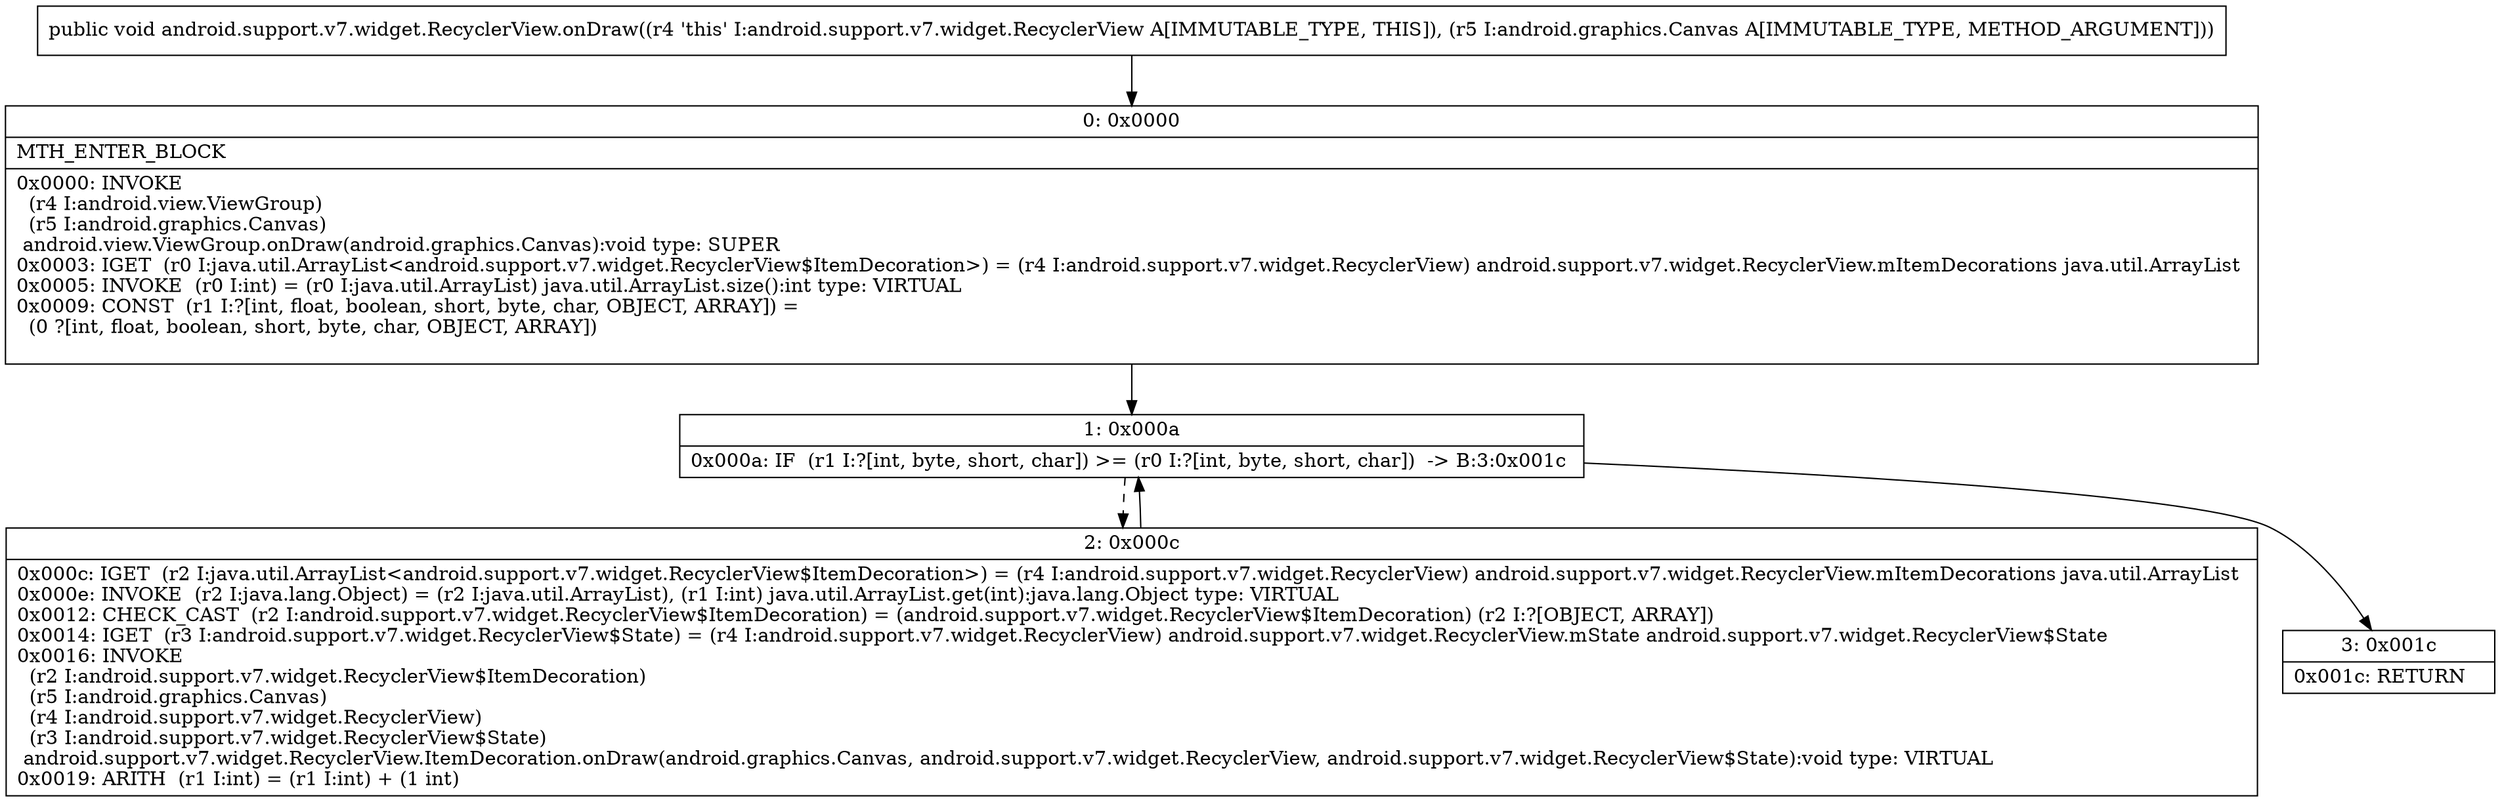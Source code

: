 digraph "CFG forandroid.support.v7.widget.RecyclerView.onDraw(Landroid\/graphics\/Canvas;)V" {
Node_0 [shape=record,label="{0\:\ 0x0000|MTH_ENTER_BLOCK\l|0x0000: INVOKE  \l  (r4 I:android.view.ViewGroup)\l  (r5 I:android.graphics.Canvas)\l android.view.ViewGroup.onDraw(android.graphics.Canvas):void type: SUPER \l0x0003: IGET  (r0 I:java.util.ArrayList\<android.support.v7.widget.RecyclerView$ItemDecoration\>) = (r4 I:android.support.v7.widget.RecyclerView) android.support.v7.widget.RecyclerView.mItemDecorations java.util.ArrayList \l0x0005: INVOKE  (r0 I:int) = (r0 I:java.util.ArrayList) java.util.ArrayList.size():int type: VIRTUAL \l0x0009: CONST  (r1 I:?[int, float, boolean, short, byte, char, OBJECT, ARRAY]) = \l  (0 ?[int, float, boolean, short, byte, char, OBJECT, ARRAY])\l \l}"];
Node_1 [shape=record,label="{1\:\ 0x000a|0x000a: IF  (r1 I:?[int, byte, short, char]) \>= (r0 I:?[int, byte, short, char])  \-\> B:3:0x001c \l}"];
Node_2 [shape=record,label="{2\:\ 0x000c|0x000c: IGET  (r2 I:java.util.ArrayList\<android.support.v7.widget.RecyclerView$ItemDecoration\>) = (r4 I:android.support.v7.widget.RecyclerView) android.support.v7.widget.RecyclerView.mItemDecorations java.util.ArrayList \l0x000e: INVOKE  (r2 I:java.lang.Object) = (r2 I:java.util.ArrayList), (r1 I:int) java.util.ArrayList.get(int):java.lang.Object type: VIRTUAL \l0x0012: CHECK_CAST  (r2 I:android.support.v7.widget.RecyclerView$ItemDecoration) = (android.support.v7.widget.RecyclerView$ItemDecoration) (r2 I:?[OBJECT, ARRAY]) \l0x0014: IGET  (r3 I:android.support.v7.widget.RecyclerView$State) = (r4 I:android.support.v7.widget.RecyclerView) android.support.v7.widget.RecyclerView.mState android.support.v7.widget.RecyclerView$State \l0x0016: INVOKE  \l  (r2 I:android.support.v7.widget.RecyclerView$ItemDecoration)\l  (r5 I:android.graphics.Canvas)\l  (r4 I:android.support.v7.widget.RecyclerView)\l  (r3 I:android.support.v7.widget.RecyclerView$State)\l android.support.v7.widget.RecyclerView.ItemDecoration.onDraw(android.graphics.Canvas, android.support.v7.widget.RecyclerView, android.support.v7.widget.RecyclerView$State):void type: VIRTUAL \l0x0019: ARITH  (r1 I:int) = (r1 I:int) + (1 int) \l}"];
Node_3 [shape=record,label="{3\:\ 0x001c|0x001c: RETURN   \l}"];
MethodNode[shape=record,label="{public void android.support.v7.widget.RecyclerView.onDraw((r4 'this' I:android.support.v7.widget.RecyclerView A[IMMUTABLE_TYPE, THIS]), (r5 I:android.graphics.Canvas A[IMMUTABLE_TYPE, METHOD_ARGUMENT])) }"];
MethodNode -> Node_0;
Node_0 -> Node_1;
Node_1 -> Node_2[style=dashed];
Node_1 -> Node_3;
Node_2 -> Node_1;
}

